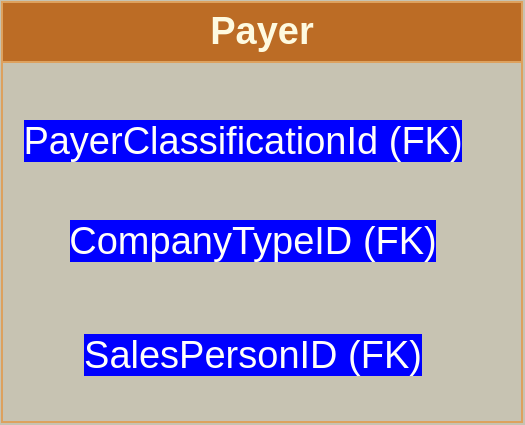 <mxfile version="24.7.7">
  <diagram name="Page-1" id="jzl-V2Tsr1LILDYz4Gyq">
    <mxGraphModel dx="756" dy="435" grid="1" gridSize="10" guides="1" tooltips="1" connect="1" arrows="1" fold="1" page="1" pageScale="1" pageWidth="850" pageHeight="1100" background="#c7c3b2" math="0" shadow="0">
      <root>
        <mxCell id="0" />
        <mxCell id="1" parent="0" />
        <mxCell id="o-rHQ58z567HRiCuo5Bd-1" value="&lt;font style=&quot;font-size: 19px;&quot;&gt;Payer&lt;/font&gt;" style="swimlane;html=1;fillColor=#BC6C25;strokeColor=#DDA15E;startSize=30;whiteSpace=wrap;fontColor=#FEFAE0;labelBackgroundColor=none;shadow=0;" parent="1" vertex="1">
          <mxGeometry x="330" y="140" width="260" height="210" as="geometry" />
        </mxCell>
        <mxCell id="o-rHQ58z567HRiCuo5Bd-7" value="&lt;font style=&quot;font-size: 19px; background-color: rgb(0, 0, 255);&quot; color=&quot;#fffefa&quot;&gt;CompanyTypeID&amp;nbsp;&lt;/font&gt;&lt;span style=&quot;color: rgb(255, 254, 250); font-size: 19px; background-color: rgb(0, 0, 255);&quot;&gt;(FK)&lt;/span&gt;" style="text;html=1;align=center;verticalAlign=middle;resizable=0;points=[];autosize=1;strokeColor=none;fillColor=none;fontColor=#FEFAE0;textDirection=ltr;" parent="o-rHQ58z567HRiCuo5Bd-1" vertex="1">
          <mxGeometry x="20" y="100" width="210" height="40" as="geometry" />
        </mxCell>
        <mxCell id="o-rHQ58z567HRiCuo5Bd-8" value="&lt;font color=&quot;#fffefa&quot; style=&quot;font-size: 19px; background-color: rgb(0, 0, 255);&quot;&gt;PayerClassificationId (FK)&lt;/font&gt;" style="text;html=1;align=center;verticalAlign=middle;resizable=0;points=[];autosize=1;strokeColor=none;fillColor=none;fontColor=#FEFAE0;" parent="o-rHQ58z567HRiCuo5Bd-1" vertex="1">
          <mxGeometry y="50" width="240" height="40" as="geometry" />
        </mxCell>
        <mxCell id="o-rHQ58z567HRiCuo5Bd-3" value="&lt;h1&gt;&lt;font color=&quot;#fffefa&quot; style=&quot;font-size: 19px; font-weight: normal; background-color: rgb(0, 0, 255);&quot;&gt;SalesPersonID (FK)&lt;/font&gt;&lt;/h1&gt;" style="text;html=1;align=center;verticalAlign=middle;resizable=0;points=[];autosize=1;strokeColor=none;fillColor=none;fontColor=#FEFAE0;" parent="o-rHQ58z567HRiCuo5Bd-1" vertex="1">
          <mxGeometry x="30" y="140" width="190" height="70" as="geometry" />
        </mxCell>
      </root>
    </mxGraphModel>
  </diagram>
</mxfile>
